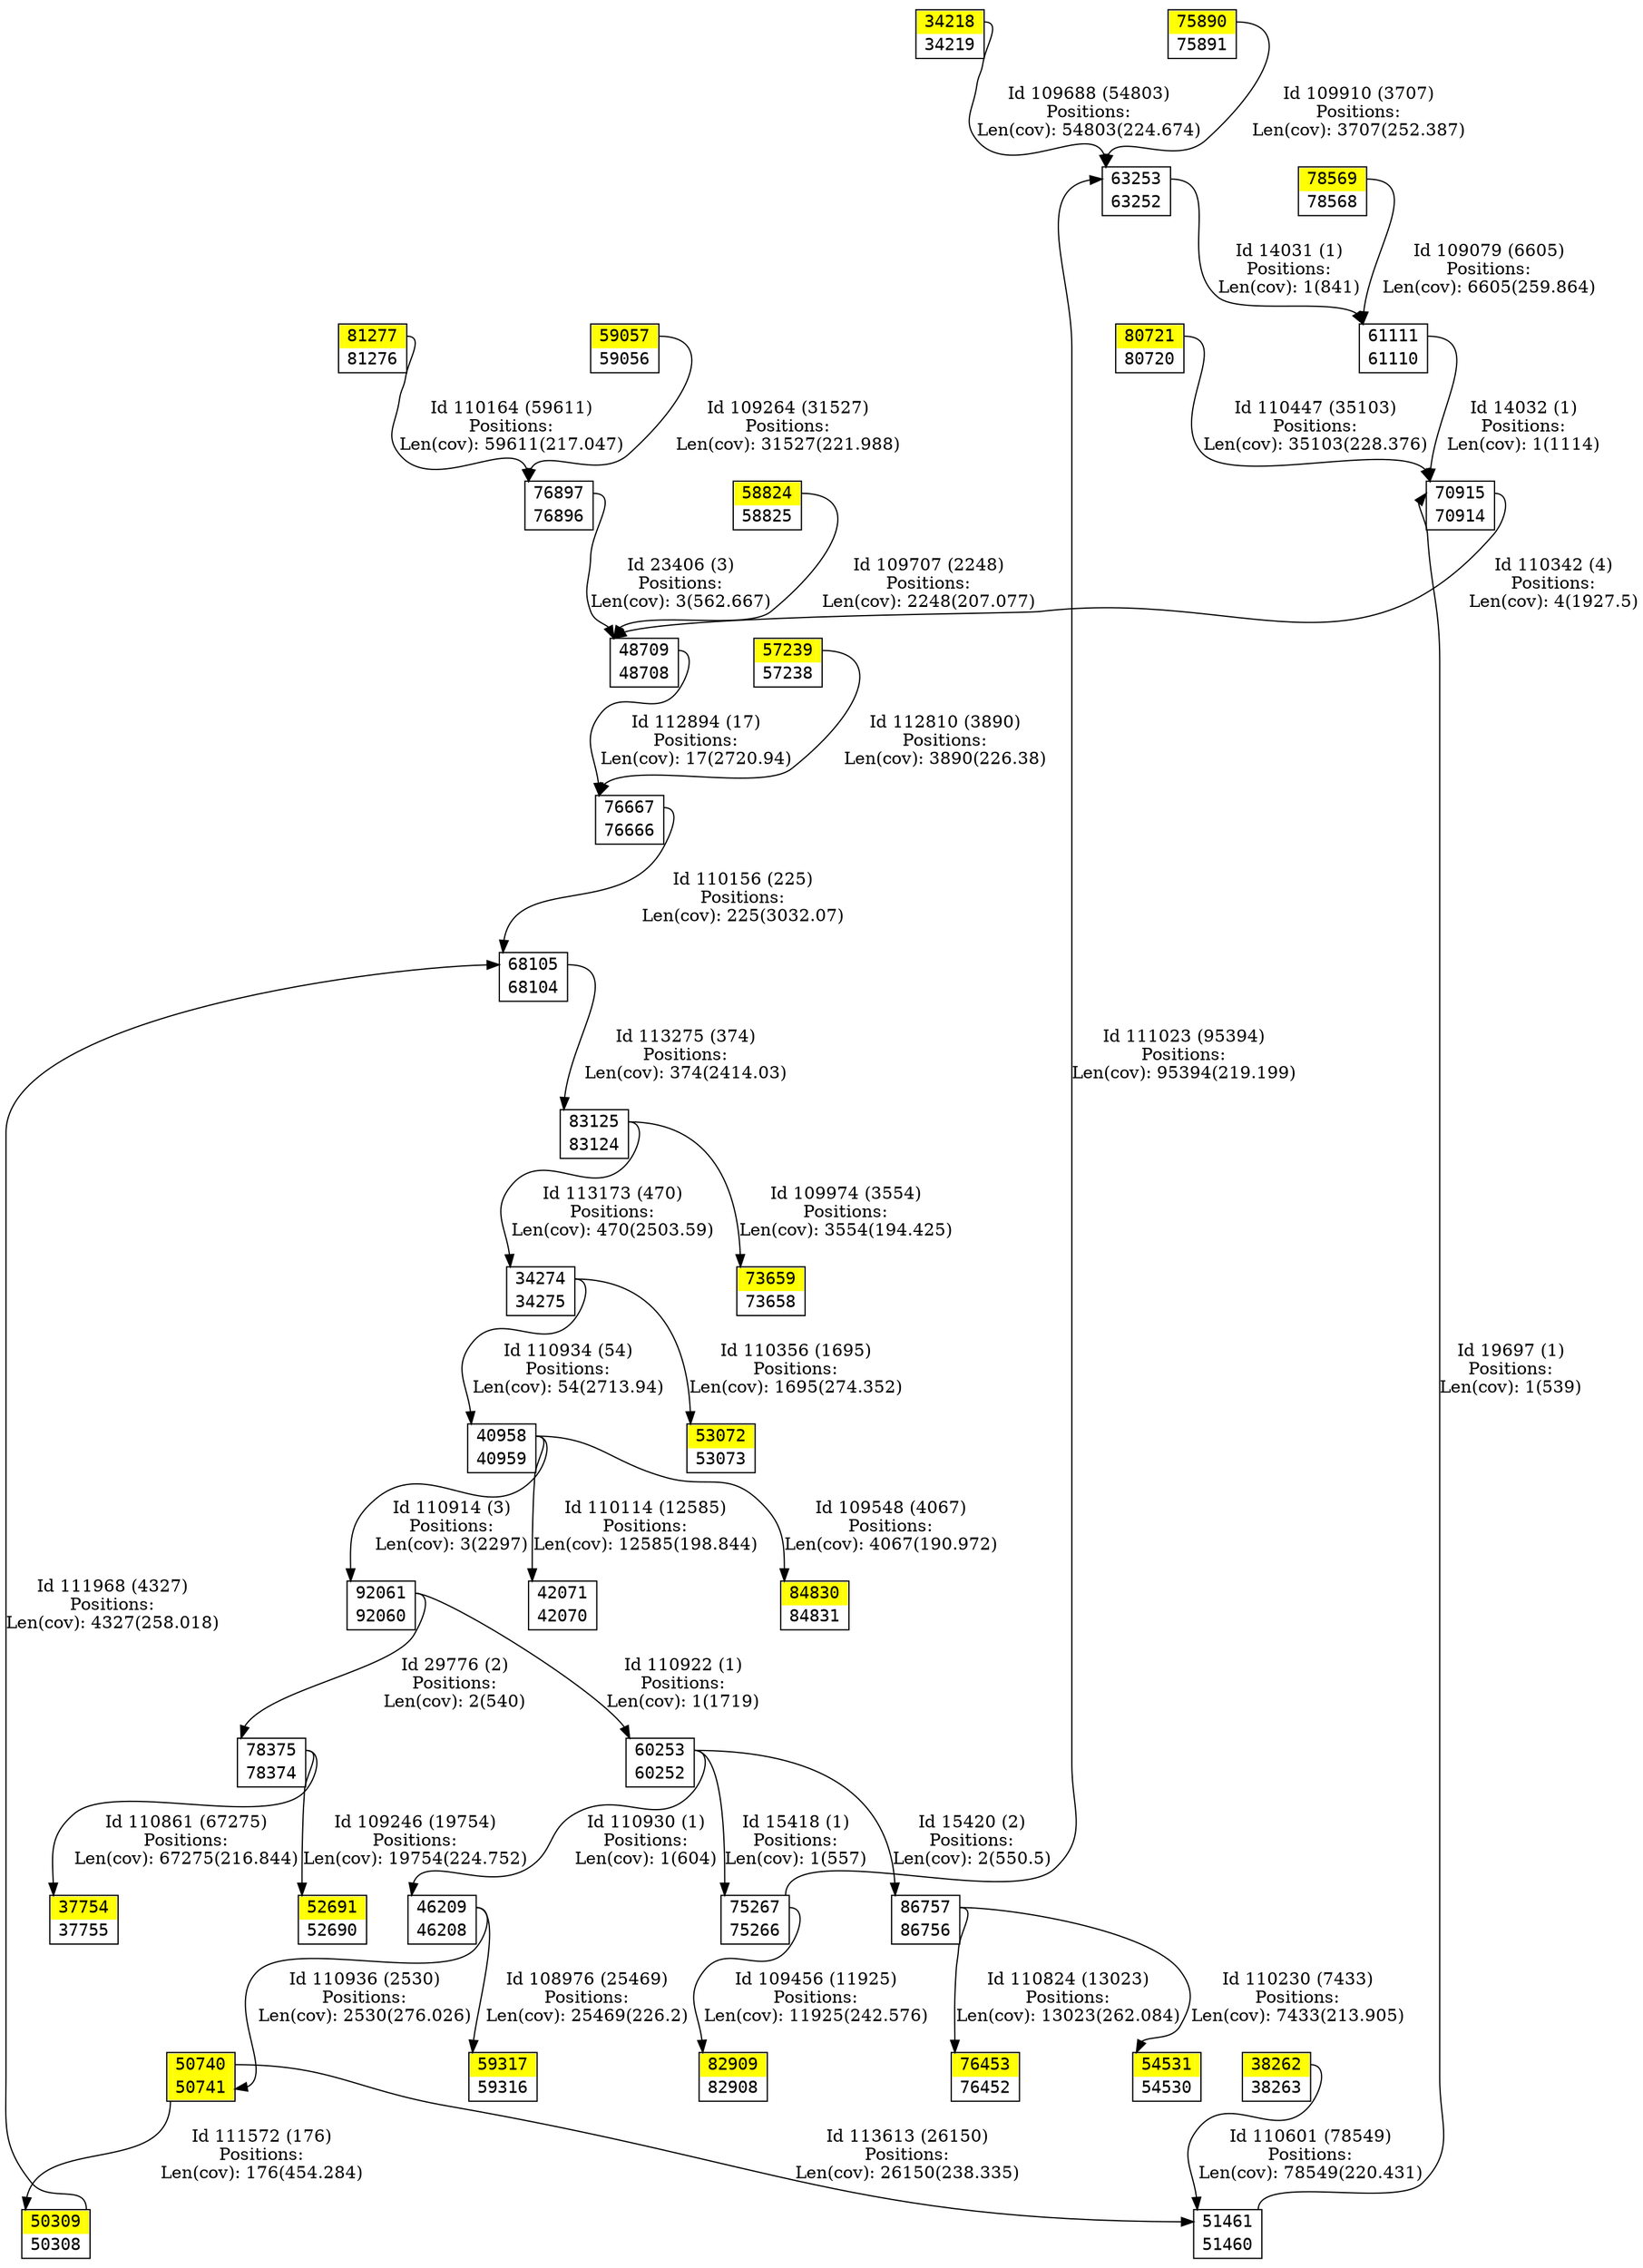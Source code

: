 digraph graph_picture {
node[fontname=<Courier> ,penwidth=<1.8> ,shape=<plaintext> ]
vertex_34218_34219[label=<<TABLE BORDER="1" CELLSPACING="0" >
<TR><TD BORDER="0" PORT = "port_34218_in" color="yellow" bgcolor="yellow" ></TD><TD BORDER="0" color="yellow" bgcolor="yellow" >34218</TD><TD BORDER="0" PORT = "port_34218_out" color="yellow" bgcolor="yellow" ></TD></TR>
<TR><TD BORDER="0" PORT = "port_34219_out" color="white" bgcolor="white" ></TD><TD BORDER="0" color="white" bgcolor="white" >34219</TD><TD BORDER="0" PORT = "port_34219_in" color="white" bgcolor="white" ></TD></TR>
</TABLE>> ,color=<black> ,URL=</vertex/34218.svg> ]
vertex_34274_34275[label=<<TABLE BORDER="1" CELLSPACING="0" >
<TR><TD BORDER="0" PORT = "port_34274_in" color="white" bgcolor="white" ></TD><TD BORDER="0" color="white" bgcolor="white" >34274</TD><TD BORDER="0" PORT = "port_34274_out" color="white" bgcolor="white" ></TD></TR>
<TR><TD BORDER="0" PORT = "port_34275_out" color="white" bgcolor="white" ></TD><TD BORDER="0" color="white" bgcolor="white" >34275</TD><TD BORDER="0" PORT = "port_34275_in" color="white" bgcolor="white" ></TD></TR>
</TABLE>> ,color=<black> ,URL=</vertex/34274.svg> ]
vertex_37754_37755[label=<<TABLE BORDER="1" CELLSPACING="0" >
<TR><TD BORDER="0" PORT = "port_37754_in" color="yellow" bgcolor="yellow" ></TD><TD BORDER="0" color="yellow" bgcolor="yellow" >37754</TD><TD BORDER="0" PORT = "port_37754_out" color="yellow" bgcolor="yellow" ></TD></TR>
<TR><TD BORDER="0" PORT = "port_37755_out" color="white" bgcolor="white" ></TD><TD BORDER="0" color="white" bgcolor="white" >37755</TD><TD BORDER="0" PORT = "port_37755_in" color="white" bgcolor="white" ></TD></TR>
</TABLE>> ,color=<black> ,URL=</vertex/37754.svg> ]
vertex_38262_38263[label=<<TABLE BORDER="1" CELLSPACING="0" >
<TR><TD BORDER="0" PORT = "port_38262_in" color="yellow" bgcolor="yellow" ></TD><TD BORDER="0" color="yellow" bgcolor="yellow" >38262</TD><TD BORDER="0" PORT = "port_38262_out" color="yellow" bgcolor="yellow" ></TD></TR>
<TR><TD BORDER="0" PORT = "port_38263_out" color="white" bgcolor="white" ></TD><TD BORDER="0" color="white" bgcolor="white" >38263</TD><TD BORDER="0" PORT = "port_38263_in" color="white" bgcolor="white" ></TD></TR>
</TABLE>> ,color=<black> ,URL=</vertex/38262.svg> ]
vertex_40958_40959[label=<<TABLE BORDER="1" CELLSPACING="0" >
<TR><TD BORDER="0" PORT = "port_40958_in" color="white" bgcolor="white" ></TD><TD BORDER="0" color="white" bgcolor="white" >40958</TD><TD BORDER="0" PORT = "port_40958_out" color="white" bgcolor="white" ></TD></TR>
<TR><TD BORDER="0" PORT = "port_40959_out" color="white" bgcolor="white" ></TD><TD BORDER="0" color="white" bgcolor="white" >40959</TD><TD BORDER="0" PORT = "port_40959_in" color="white" bgcolor="white" ></TD></TR>
</TABLE>> ,color=<black> ,URL=</vertex/40958.svg> ]
vertex_42070_42071[label=<<TABLE BORDER="1" CELLSPACING="0" >
<TR><TD BORDER="0" PORT = "port_42071_in" color="white" bgcolor="white" ></TD><TD BORDER="0" color="white" bgcolor="white" >42071</TD><TD BORDER="0" PORT = "port_42071_out" color="white" bgcolor="white" ></TD></TR>
<TR><TD BORDER="0" PORT = "port_42070_out" color="white" bgcolor="white" ></TD><TD BORDER="0" color="white" bgcolor="white" >42070</TD><TD BORDER="0" PORT = "port_42070_in" color="white" bgcolor="white" ></TD></TR>
</TABLE>> ,color=<black> ,URL=</vertex/42071.svg> ]
vertex_46208_46209[label=<<TABLE BORDER="1" CELLSPACING="0" >
<TR><TD BORDER="0" PORT = "port_46209_in" color="white" bgcolor="white" ></TD><TD BORDER="0" color="white" bgcolor="white" >46209</TD><TD BORDER="0" PORT = "port_46209_out" color="white" bgcolor="white" ></TD></TR>
<TR><TD BORDER="0" PORT = "port_46208_out" color="white" bgcolor="white" ></TD><TD BORDER="0" color="white" bgcolor="white" >46208</TD><TD BORDER="0" PORT = "port_46208_in" color="white" bgcolor="white" ></TD></TR>
</TABLE>> ,color=<black> ,URL=</vertex/46209.svg> ]
vertex_48708_48709[label=<<TABLE BORDER="1" CELLSPACING="0" >
<TR><TD BORDER="0" PORT = "port_48709_in" color="white" bgcolor="white" ></TD><TD BORDER="0" color="white" bgcolor="white" >48709</TD><TD BORDER="0" PORT = "port_48709_out" color="white" bgcolor="white" ></TD></TR>
<TR><TD BORDER="0" PORT = "port_48708_out" color="white" bgcolor="white" ></TD><TD BORDER="0" color="white" bgcolor="white" >48708</TD><TD BORDER="0" PORT = "port_48708_in" color="white" bgcolor="white" ></TD></TR>
</TABLE>> ,color=<black> ,URL=</vertex/48709.svg> ]
vertex_50308_50309[label=<<TABLE BORDER="1" CELLSPACING="0" >
<TR><TD BORDER="0" PORT = "port_50309_in" color="yellow" bgcolor="yellow" ></TD><TD BORDER="0" color="yellow" bgcolor="yellow" >50309</TD><TD BORDER="0" PORT = "port_50309_out" color="yellow" bgcolor="yellow" ></TD></TR>
<TR><TD BORDER="0" PORT = "port_50308_out" color="white" bgcolor="white" ></TD><TD BORDER="0" color="white" bgcolor="white" >50308</TD><TD BORDER="0" PORT = "port_50308_in" color="white" bgcolor="white" ></TD></TR>
</TABLE>> ,color=<black> ,URL=</vertex/50309.svg> ]
vertex_50740_50741[label=<<TABLE BORDER="1" CELLSPACING="0" >
<TR><TD BORDER="0" PORT = "port_50740_in" color="yellow" bgcolor="yellow" ></TD><TD BORDER="0" color="yellow" bgcolor="yellow" >50740</TD><TD BORDER="0" PORT = "port_50740_out" color="yellow" bgcolor="yellow" ></TD></TR>
<TR><TD BORDER="0" PORT = "port_50741_out" color="yellow" bgcolor="yellow" ></TD><TD BORDER="0" color="yellow" bgcolor="yellow" >50741</TD><TD BORDER="0" PORT = "port_50741_in" color="yellow" bgcolor="yellow" ></TD></TR>
</TABLE>> ,color=<black> ,URL=</vertex/50740.svg> ]
vertex_51460_51461[label=<<TABLE BORDER="1" CELLSPACING="0" >
<TR><TD BORDER="0" PORT = "port_51461_in" color="white" bgcolor="white" ></TD><TD BORDER="0" color="white" bgcolor="white" >51461</TD><TD BORDER="0" PORT = "port_51461_out" color="white" bgcolor="white" ></TD></TR>
<TR><TD BORDER="0" PORT = "port_51460_out" color="white" bgcolor="white" ></TD><TD BORDER="0" color="white" bgcolor="white" >51460</TD><TD BORDER="0" PORT = "port_51460_in" color="white" bgcolor="white" ></TD></TR>
</TABLE>> ,color=<black> ,URL=</vertex/51461.svg> ]
vertex_52690_52691[label=<<TABLE BORDER="1" CELLSPACING="0" >
<TR><TD BORDER="0" PORT = "port_52691_in" color="yellow" bgcolor="yellow" ></TD><TD BORDER="0" color="yellow" bgcolor="yellow" >52691</TD><TD BORDER="0" PORT = "port_52691_out" color="yellow" bgcolor="yellow" ></TD></TR>
<TR><TD BORDER="0" PORT = "port_52690_out" color="white" bgcolor="white" ></TD><TD BORDER="0" color="white" bgcolor="white" >52690</TD><TD BORDER="0" PORT = "port_52690_in" color="white" bgcolor="white" ></TD></TR>
</TABLE>> ,color=<black> ,URL=</vertex/52691.svg> ]
vertex_53072_53073[label=<<TABLE BORDER="1" CELLSPACING="0" >
<TR><TD BORDER="0" PORT = "port_53072_in" color="yellow" bgcolor="yellow" ></TD><TD BORDER="0" color="yellow" bgcolor="yellow" >53072</TD><TD BORDER="0" PORT = "port_53072_out" color="yellow" bgcolor="yellow" ></TD></TR>
<TR><TD BORDER="0" PORT = "port_53073_out" color="white" bgcolor="white" ></TD><TD BORDER="0" color="white" bgcolor="white" >53073</TD><TD BORDER="0" PORT = "port_53073_in" color="white" bgcolor="white" ></TD></TR>
</TABLE>> ,color=<black> ,URL=</vertex/53072.svg> ]
vertex_54530_54531[label=<<TABLE BORDER="1" CELLSPACING="0" >
<TR><TD BORDER="0" PORT = "port_54531_in" color="yellow" bgcolor="yellow" ></TD><TD BORDER="0" color="yellow" bgcolor="yellow" >54531</TD><TD BORDER="0" PORT = "port_54531_out" color="yellow" bgcolor="yellow" ></TD></TR>
<TR><TD BORDER="0" PORT = "port_54530_out" color="white" bgcolor="white" ></TD><TD BORDER="0" color="white" bgcolor="white" >54530</TD><TD BORDER="0" PORT = "port_54530_in" color="white" bgcolor="white" ></TD></TR>
</TABLE>> ,color=<black> ,URL=</vertex/54531.svg> ]
vertex_57238_57239[label=<<TABLE BORDER="1" CELLSPACING="0" >
<TR><TD BORDER="0" PORT = "port_57239_in" color="yellow" bgcolor="yellow" ></TD><TD BORDER="0" color="yellow" bgcolor="yellow" >57239</TD><TD BORDER="0" PORT = "port_57239_out" color="yellow" bgcolor="yellow" ></TD></TR>
<TR><TD BORDER="0" PORT = "port_57238_out" color="white" bgcolor="white" ></TD><TD BORDER="0" color="white" bgcolor="white" >57238</TD><TD BORDER="0" PORT = "port_57238_in" color="white" bgcolor="white" ></TD></TR>
</TABLE>> ,color=<black> ,URL=</vertex/57239.svg> ]
vertex_58824_58825[label=<<TABLE BORDER="1" CELLSPACING="0" >
<TR><TD BORDER="0" PORT = "port_58824_in" color="yellow" bgcolor="yellow" ></TD><TD BORDER="0" color="yellow" bgcolor="yellow" >58824</TD><TD BORDER="0" PORT = "port_58824_out" color="yellow" bgcolor="yellow" ></TD></TR>
<TR><TD BORDER="0" PORT = "port_58825_out" color="white" bgcolor="white" ></TD><TD BORDER="0" color="white" bgcolor="white" >58825</TD><TD BORDER="0" PORT = "port_58825_in" color="white" bgcolor="white" ></TD></TR>
</TABLE>> ,color=<black> ,URL=</vertex/58824.svg> ]
vertex_59056_59057[label=<<TABLE BORDER="1" CELLSPACING="0" >
<TR><TD BORDER="0" PORT = "port_59057_in" color="yellow" bgcolor="yellow" ></TD><TD BORDER="0" color="yellow" bgcolor="yellow" >59057</TD><TD BORDER="0" PORT = "port_59057_out" color="yellow" bgcolor="yellow" ></TD></TR>
<TR><TD BORDER="0" PORT = "port_59056_out" color="white" bgcolor="white" ></TD><TD BORDER="0" color="white" bgcolor="white" >59056</TD><TD BORDER="0" PORT = "port_59056_in" color="white" bgcolor="white" ></TD></TR>
</TABLE>> ,color=<black> ,URL=</vertex/59057.svg> ]
vertex_59316_59317[label=<<TABLE BORDER="1" CELLSPACING="0" >
<TR><TD BORDER="0" PORT = "port_59317_in" color="yellow" bgcolor="yellow" ></TD><TD BORDER="0" color="yellow" bgcolor="yellow" >59317</TD><TD BORDER="0" PORT = "port_59317_out" color="yellow" bgcolor="yellow" ></TD></TR>
<TR><TD BORDER="0" PORT = "port_59316_out" color="white" bgcolor="white" ></TD><TD BORDER="0" color="white" bgcolor="white" >59316</TD><TD BORDER="0" PORT = "port_59316_in" color="white" bgcolor="white" ></TD></TR>
</TABLE>> ,color=<black> ,URL=</vertex/59317.svg> ]
vertex_60252_60253[label=<<TABLE BORDER="1" CELLSPACING="0" >
<TR><TD BORDER="0" PORT = "port_60253_in" color="white" bgcolor="white" ></TD><TD BORDER="0" color="white" bgcolor="white" >60253</TD><TD BORDER="0" PORT = "port_60253_out" color="white" bgcolor="white" ></TD></TR>
<TR><TD BORDER="0" PORT = "port_60252_out" color="white" bgcolor="white" ></TD><TD BORDER="0" color="white" bgcolor="white" >60252</TD><TD BORDER="0" PORT = "port_60252_in" color="white" bgcolor="white" ></TD></TR>
</TABLE>> ,color=<black> ,URL=</vertex/60253.svg> ]
vertex_61110_61111[label=<<TABLE BORDER="1" CELLSPACING="0" >
<TR><TD BORDER="0" PORT = "port_61111_in" color="white" bgcolor="white" ></TD><TD BORDER="0" color="white" bgcolor="white" >61111</TD><TD BORDER="0" PORT = "port_61111_out" color="white" bgcolor="white" ></TD></TR>
<TR><TD BORDER="0" PORT = "port_61110_out" color="white" bgcolor="white" ></TD><TD BORDER="0" color="white" bgcolor="white" >61110</TD><TD BORDER="0" PORT = "port_61110_in" color="white" bgcolor="white" ></TD></TR>
</TABLE>> ,color=<black> ,URL=</vertex/61111.svg> ]
vertex_63252_63253[label=<<TABLE BORDER="1" CELLSPACING="0" >
<TR><TD BORDER="0" PORT = "port_63253_in" color="white" bgcolor="white" ></TD><TD BORDER="0" color="white" bgcolor="white" >63253</TD><TD BORDER="0" PORT = "port_63253_out" color="white" bgcolor="white" ></TD></TR>
<TR><TD BORDER="0" PORT = "port_63252_out" color="white" bgcolor="white" ></TD><TD BORDER="0" color="white" bgcolor="white" >63252</TD><TD BORDER="0" PORT = "port_63252_in" color="white" bgcolor="white" ></TD></TR>
</TABLE>> ,color=<black> ,URL=</vertex/63253.svg> ]
vertex_68104_68105[label=<<TABLE BORDER="1" CELLSPACING="0" >
<TR><TD BORDER="0" PORT = "port_68105_in" color="white" bgcolor="white" ></TD><TD BORDER="0" color="white" bgcolor="white" >68105</TD><TD BORDER="0" PORT = "port_68105_out" color="white" bgcolor="white" ></TD></TR>
<TR><TD BORDER="0" PORT = "port_68104_out" color="white" bgcolor="white" ></TD><TD BORDER="0" color="white" bgcolor="white" >68104</TD><TD BORDER="0" PORT = "port_68104_in" color="white" bgcolor="white" ></TD></TR>
</TABLE>> ,color=<black> ,URL=</vertex/68105.svg> ]
vertex_70914_70915[label=<<TABLE BORDER="1" CELLSPACING="0" >
<TR><TD BORDER="0" PORT = "port_70915_in" color="white" bgcolor="white" ></TD><TD BORDER="0" color="white" bgcolor="white" >70915</TD><TD BORDER="0" PORT = "port_70915_out" color="white" bgcolor="white" ></TD></TR>
<TR><TD BORDER="0" PORT = "port_70914_out" color="white" bgcolor="white" ></TD><TD BORDER="0" color="white" bgcolor="white" >70914</TD><TD BORDER="0" PORT = "port_70914_in" color="white" bgcolor="white" ></TD></TR>
</TABLE>> ,color=<black> ,URL=</vertex/70915.svg> ]
vertex_73658_73659[label=<<TABLE BORDER="1" CELLSPACING="0" >
<TR><TD BORDER="0" PORT = "port_73659_in" color="yellow" bgcolor="yellow" ></TD><TD BORDER="0" color="yellow" bgcolor="yellow" >73659</TD><TD BORDER="0" PORT = "port_73659_out" color="yellow" bgcolor="yellow" ></TD></TR>
<TR><TD BORDER="0" PORT = "port_73658_out" color="white" bgcolor="white" ></TD><TD BORDER="0" color="white" bgcolor="white" >73658</TD><TD BORDER="0" PORT = "port_73658_in" color="white" bgcolor="white" ></TD></TR>
</TABLE>> ,color=<black> ,URL=</vertex/73659.svg> ]
vertex_75266_75267[label=<<TABLE BORDER="1" CELLSPACING="0" >
<TR><TD BORDER="0" PORT = "port_75267_in" color="white" bgcolor="white" ></TD><TD BORDER="0" color="white" bgcolor="white" >75267</TD><TD BORDER="0" PORT = "port_75267_out" color="white" bgcolor="white" ></TD></TR>
<TR><TD BORDER="0" PORT = "port_75266_out" color="white" bgcolor="white" ></TD><TD BORDER="0" color="white" bgcolor="white" >75266</TD><TD BORDER="0" PORT = "port_75266_in" color="white" bgcolor="white" ></TD></TR>
</TABLE>> ,color=<black> ,URL=</vertex/75267.svg> ]
vertex_75890_75891[label=<<TABLE BORDER="1" CELLSPACING="0" >
<TR><TD BORDER="0" PORT = "port_75890_in" color="yellow" bgcolor="yellow" ></TD><TD BORDER="0" color="yellow" bgcolor="yellow" >75890</TD><TD BORDER="0" PORT = "port_75890_out" color="yellow" bgcolor="yellow" ></TD></TR>
<TR><TD BORDER="0" PORT = "port_75891_out" color="white" bgcolor="white" ></TD><TD BORDER="0" color="white" bgcolor="white" >75891</TD><TD BORDER="0" PORT = "port_75891_in" color="white" bgcolor="white" ></TD></TR>
</TABLE>> ,color=<black> ,URL=</vertex/75890.svg> ]
vertex_76452_76453[label=<<TABLE BORDER="1" CELLSPACING="0" >
<TR><TD BORDER="0" PORT = "port_76453_in" color="yellow" bgcolor="yellow" ></TD><TD BORDER="0" color="yellow" bgcolor="yellow" >76453</TD><TD BORDER="0" PORT = "port_76453_out" color="yellow" bgcolor="yellow" ></TD></TR>
<TR><TD BORDER="0" PORT = "port_76452_out" color="white" bgcolor="white" ></TD><TD BORDER="0" color="white" bgcolor="white" >76452</TD><TD BORDER="0" PORT = "port_76452_in" color="white" bgcolor="white" ></TD></TR>
</TABLE>> ,color=<black> ,URL=</vertex/76453.svg> ]
vertex_76666_76667[label=<<TABLE BORDER="1" CELLSPACING="0" >
<TR><TD BORDER="0" PORT = "port_76667_in" color="white" bgcolor="white" ></TD><TD BORDER="0" color="white" bgcolor="white" >76667</TD><TD BORDER="0" PORT = "port_76667_out" color="white" bgcolor="white" ></TD></TR>
<TR><TD BORDER="0" PORT = "port_76666_out" color="white" bgcolor="white" ></TD><TD BORDER="0" color="white" bgcolor="white" >76666</TD><TD BORDER="0" PORT = "port_76666_in" color="white" bgcolor="white" ></TD></TR>
</TABLE>> ,color=<black> ,URL=</vertex/76667.svg> ]
vertex_76896_76897[label=<<TABLE BORDER="1" CELLSPACING="0" >
<TR><TD BORDER="0" PORT = "port_76897_in" color="white" bgcolor="white" ></TD><TD BORDER="0" color="white" bgcolor="white" >76897</TD><TD BORDER="0" PORT = "port_76897_out" color="white" bgcolor="white" ></TD></TR>
<TR><TD BORDER="0" PORT = "port_76896_out" color="white" bgcolor="white" ></TD><TD BORDER="0" color="white" bgcolor="white" >76896</TD><TD BORDER="0" PORT = "port_76896_in" color="white" bgcolor="white" ></TD></TR>
</TABLE>> ,color=<black> ,URL=</vertex/76897.svg> ]
vertex_78374_78375[label=<<TABLE BORDER="1" CELLSPACING="0" >
<TR><TD BORDER="0" PORT = "port_78375_in" color="white" bgcolor="white" ></TD><TD BORDER="0" color="white" bgcolor="white" >78375</TD><TD BORDER="0" PORT = "port_78375_out" color="white" bgcolor="white" ></TD></TR>
<TR><TD BORDER="0" PORT = "port_78374_out" color="white" bgcolor="white" ></TD><TD BORDER="0" color="white" bgcolor="white" >78374</TD><TD BORDER="0" PORT = "port_78374_in" color="white" bgcolor="white" ></TD></TR>
</TABLE>> ,color=<black> ,URL=</vertex/78375.svg> ]
vertex_78568_78569[label=<<TABLE BORDER="1" CELLSPACING="0" >
<TR><TD BORDER="0" PORT = "port_78569_in" color="yellow" bgcolor="yellow" ></TD><TD BORDER="0" color="yellow" bgcolor="yellow" >78569</TD><TD BORDER="0" PORT = "port_78569_out" color="yellow" bgcolor="yellow" ></TD></TR>
<TR><TD BORDER="0" PORT = "port_78568_out" color="white" bgcolor="white" ></TD><TD BORDER="0" color="white" bgcolor="white" >78568</TD><TD BORDER="0" PORT = "port_78568_in" color="white" bgcolor="white" ></TD></TR>
</TABLE>> ,color=<black> ,URL=</vertex/78569.svg> ]
vertex_80720_80721[label=<<TABLE BORDER="1" CELLSPACING="0" >
<TR><TD BORDER="0" PORT = "port_80721_in" color="yellow" bgcolor="yellow" ></TD><TD BORDER="0" color="yellow" bgcolor="yellow" >80721</TD><TD BORDER="0" PORT = "port_80721_out" color="yellow" bgcolor="yellow" ></TD></TR>
<TR><TD BORDER="0" PORT = "port_80720_out" color="white" bgcolor="white" ></TD><TD BORDER="0" color="white" bgcolor="white" >80720</TD><TD BORDER="0" PORT = "port_80720_in" color="white" bgcolor="white" ></TD></TR>
</TABLE>> ,color=<black> ,URL=</vertex/80721.svg> ]
vertex_81276_81277[label=<<TABLE BORDER="1" CELLSPACING="0" >
<TR><TD BORDER="0" PORT = "port_81277_in" color="yellow" bgcolor="yellow" ></TD><TD BORDER="0" color="yellow" bgcolor="yellow" >81277</TD><TD BORDER="0" PORT = "port_81277_out" color="yellow" bgcolor="yellow" ></TD></TR>
<TR><TD BORDER="0" PORT = "port_81276_out" color="white" bgcolor="white" ></TD><TD BORDER="0" color="white" bgcolor="white" >81276</TD><TD BORDER="0" PORT = "port_81276_in" color="white" bgcolor="white" ></TD></TR>
</TABLE>> ,color=<black> ,URL=</vertex/81277.svg> ]
vertex_82908_82909[label=<<TABLE BORDER="1" CELLSPACING="0" >
<TR><TD BORDER="0" PORT = "port_82909_in" color="yellow" bgcolor="yellow" ></TD><TD BORDER="0" color="yellow" bgcolor="yellow" >82909</TD><TD BORDER="0" PORT = "port_82909_out" color="yellow" bgcolor="yellow" ></TD></TR>
<TR><TD BORDER="0" PORT = "port_82908_out" color="white" bgcolor="white" ></TD><TD BORDER="0" color="white" bgcolor="white" >82908</TD><TD BORDER="0" PORT = "port_82908_in" color="white" bgcolor="white" ></TD></TR>
</TABLE>> ,color=<black> ,URL=</vertex/82909.svg> ]
vertex_83124_83125[label=<<TABLE BORDER="1" CELLSPACING="0" >
<TR><TD BORDER="0" PORT = "port_83125_in" color="white" bgcolor="white" ></TD><TD BORDER="0" color="white" bgcolor="white" >83125</TD><TD BORDER="0" PORT = "port_83125_out" color="white" bgcolor="white" ></TD></TR>
<TR><TD BORDER="0" PORT = "port_83124_out" color="white" bgcolor="white" ></TD><TD BORDER="0" color="white" bgcolor="white" >83124</TD><TD BORDER="0" PORT = "port_83124_in" color="white" bgcolor="white" ></TD></TR>
</TABLE>> ,color=<black> ,URL=</vertex/83125.svg> ]
vertex_84830_84831[label=<<TABLE BORDER="1" CELLSPACING="0" >
<TR><TD BORDER="0" PORT = "port_84830_in" color="yellow" bgcolor="yellow" ></TD><TD BORDER="0" color="yellow" bgcolor="yellow" >84830</TD><TD BORDER="0" PORT = "port_84830_out" color="yellow" bgcolor="yellow" ></TD></TR>
<TR><TD BORDER="0" PORT = "port_84831_out" color="white" bgcolor="white" ></TD><TD BORDER="0" color="white" bgcolor="white" >84831</TD><TD BORDER="0" PORT = "port_84831_in" color="white" bgcolor="white" ></TD></TR>
</TABLE>> ,color=<black> ,URL=</vertex/84830.svg> ]
vertex_86756_86757[label=<<TABLE BORDER="1" CELLSPACING="0" >
<TR><TD BORDER="0" PORT = "port_86757_in" color="white" bgcolor="white" ></TD><TD BORDER="0" color="white" bgcolor="white" >86757</TD><TD BORDER="0" PORT = "port_86757_out" color="white" bgcolor="white" ></TD></TR>
<TR><TD BORDER="0" PORT = "port_86756_out" color="white" bgcolor="white" ></TD><TD BORDER="0" color="white" bgcolor="white" >86756</TD><TD BORDER="0" PORT = "port_86756_in" color="white" bgcolor="white" ></TD></TR>
</TABLE>> ,color=<black> ,URL=</vertex/86757.svg> ]
vertex_92060_92061[label=<<TABLE BORDER="1" CELLSPACING="0" >
<TR><TD BORDER="0" PORT = "port_92061_in" color="white" bgcolor="white" ></TD><TD BORDER="0" color="white" bgcolor="white" >92061</TD><TD BORDER="0" PORT = "port_92061_out" color="white" bgcolor="white" ></TD></TR>
<TR><TD BORDER="0" PORT = "port_92060_out" color="white" bgcolor="white" ></TD><TD BORDER="0" color="white" bgcolor="white" >92060</TD><TD BORDER="0" PORT = "port_92060_in" color="white" bgcolor="white" ></TD></TR>
</TABLE>> ,color=<black> ,URL=</vertex/92061.svg> ]
vertex_63252_63253:port_63253_out->vertex_61110_61111:port_61111_in[label="Id 14031 (1)\nPositions:\nLen(cov): 1(841)" ,color=<black> ]
vertex_61110_61111:port_61111_out->vertex_70914_70915:port_70915_in[label="Id 14032 (1)\nPositions:\nLen(cov): 1(1114)" ,color=<black> ]
vertex_60252_60253:port_60253_out->vertex_75266_75267:port_75267_in[label="Id 15418 (1)\nPositions:\nLen(cov): 1(557)" ,color=<black> ]
vertex_60252_60253:port_60253_out->vertex_86756_86757:port_86757_in[label="Id 15420 (2)\nPositions:\nLen(cov): 2(550.5)" ,color=<black> ]
vertex_51460_51461:port_51461_out->vertex_70914_70915:port_70915_in[label="Id 19697 (1)\nPositions:\nLen(cov): 1(539)" ,color=<black> ]
vertex_76896_76897:port_76897_out->vertex_48708_48709:port_48709_in[label="Id 23406 (3)\nPositions:\nLen(cov): 3(562.667)" ,color=<black> ]
vertex_92060_92061:port_92061_out->vertex_78374_78375:port_78375_in[label="Id 29776 (2)\nPositions:\nLen(cov): 2(540)" ,color=<black> ]
vertex_46208_46209:port_46209_out->vertex_59316_59317:port_59317_in[label="Id 108976 (25469)\nPositions:\nLen(cov): 25469(226.2)" ,color=<black> ]
vertex_78568_78569:port_78569_out->vertex_61110_61111:port_61111_in[label="Id 109079 (6605)\nPositions:\nLen(cov): 6605(259.864)" ,color=<black> ]
vertex_78374_78375:port_78375_out->vertex_52690_52691:port_52691_in[label="Id 109246 (19754)\nPositions:\nLen(cov): 19754(224.752)" ,color=<black> ]
vertex_59056_59057:port_59057_out->vertex_76896_76897:port_76897_in[label="Id 109264 (31527)\nPositions:\nLen(cov): 31527(221.988)" ,color=<black> ]
vertex_75266_75267:port_75267_out->vertex_82908_82909:port_82909_in[label="Id 109456 (11925)\nPositions:\nLen(cov): 11925(242.576)" ,color=<black> ]
vertex_40958_40959:port_40958_out->vertex_84830_84831:port_84830_in[label="Id 109548 (4067)\nPositions:\nLen(cov): 4067(190.972)" ,color=<black> ]
vertex_34218_34219:port_34218_out->vertex_63252_63253:port_63253_in[label="Id 109688 (54803)\nPositions:\nLen(cov): 54803(224.674)" ,color=<black> ]
vertex_58824_58825:port_58824_out->vertex_48708_48709:port_48709_in[label="Id 109707 (2248)\nPositions:\nLen(cov): 2248(207.077)" ,color=<black> ]
vertex_75890_75891:port_75890_out->vertex_63252_63253:port_63253_in[label="Id 109910 (3707)\nPositions:\nLen(cov): 3707(252.387)" ,color=<black> ]
vertex_83124_83125:port_83125_out->vertex_73658_73659:port_73659_in[label="Id 109974 (3554)\nPositions:\nLen(cov): 3554(194.425)" ,color=<black> ]
vertex_40958_40959:port_40958_out->vertex_42070_42071:port_42071_in[label="Id 110114 (12585)\nPositions:\nLen(cov): 12585(198.844)" ,color=<black> ]
vertex_76666_76667:port_76667_out->vertex_68104_68105:port_68105_in[label="Id 110156 (225)\nPositions:\nLen(cov): 225(3032.07)" ,color=<black> ]
vertex_81276_81277:port_81277_out->vertex_76896_76897:port_76897_in[label="Id 110164 (59611)\nPositions:\nLen(cov): 59611(217.047)" ,color=<black> ]
vertex_86756_86757:port_86757_out->vertex_54530_54531:port_54531_in[label="Id 110230 (7433)\nPositions:\nLen(cov): 7433(213.905)" ,color=<black> ]
vertex_70914_70915:port_70915_out->vertex_48708_48709:port_48709_in[label="Id 110342 (4)\nPositions:\nLen(cov): 4(1927.5)" ,color=<black> ]
vertex_34274_34275:port_34274_out->vertex_53072_53073:port_53072_in[label="Id 110356 (1695)\nPositions:\nLen(cov): 1695(274.352)" ,color=<black> ]
vertex_80720_80721:port_80721_out->vertex_70914_70915:port_70915_in[label="Id 110447 (35103)\nPositions:\nLen(cov): 35103(228.376)" ,color=<black> ]
vertex_38262_38263:port_38262_out->vertex_51460_51461:port_51461_in[label="Id 110601 (78549)\nPositions:\nLen(cov): 78549(220.431)" ,color=<black> ]
vertex_86756_86757:port_86757_out->vertex_76452_76453:port_76453_in[label="Id 110824 (13023)\nPositions:\nLen(cov): 13023(262.084)" ,color=<black> ]
vertex_78374_78375:port_78375_out->vertex_37754_37755:port_37754_in[label="Id 110861 (67275)\nPositions:\nLen(cov): 67275(216.844)" ,color=<black> ]
vertex_40958_40959:port_40958_out->vertex_92060_92061:port_92061_in[label="Id 110914 (3)\nPositions:\nLen(cov): 3(2297)" ,color=<black> ]
vertex_92060_92061:port_92061_out->vertex_60252_60253:port_60253_in[label="Id 110922 (1)\nPositions:\nLen(cov): 1(1719)" ,color=<black> ]
vertex_60252_60253:port_60253_out->vertex_46208_46209:port_46209_in[label="Id 110930 (1)\nPositions:\nLen(cov): 1(604)" ,color=<black> ]
vertex_34274_34275:port_34274_out->vertex_40958_40959:port_40958_in[label="Id 110934 (54)\nPositions:\nLen(cov): 54(2713.94)" ,color=<black> ]
vertex_46208_46209:port_46209_out->vertex_50740_50741:port_50741_in[label="Id 110936 (2530)\nPositions:\nLen(cov): 2530(276.026)" ,color=<black> ]
vertex_75266_75267:port_75267_out->vertex_63252_63253:port_63253_in[label="Id 111023 (95394)\nPositions:\nLen(cov): 95394(219.199)" ,color=<black> ]
vertex_50740_50741:port_50741_out->vertex_50308_50309:port_50309_in[label="Id 111572 (176)\nPositions:\nLen(cov): 176(454.284)" ,color=<black> ]
vertex_50308_50309:port_50309_out->vertex_68104_68105:port_68105_in[label="Id 111968 (4327)\nPositions:\nLen(cov): 4327(258.018)" ,color=<black> ]
vertex_57238_57239:port_57239_out->vertex_76666_76667:port_76667_in[label="Id 112810 (3890)\nPositions:\nLen(cov): 3890(226.38)" ,color=<black> ]
vertex_48708_48709:port_48709_out->vertex_76666_76667:port_76667_in[label="Id 112894 (17)\nPositions:\nLen(cov): 17(2720.94)" ,color=<black> ]
vertex_83124_83125:port_83125_out->vertex_34274_34275:port_34274_in[label="Id 113173 (470)\nPositions:\nLen(cov): 470(2503.59)" ,color=<black> ]
vertex_68104_68105:port_68105_out->vertex_83124_83125:port_83125_in[label="Id 113275 (374)\nPositions:\nLen(cov): 374(2414.03)" ,color=<black> ]
vertex_50740_50741:port_50740_out->vertex_51460_51461:port_51461_in[label="Id 113613 (26150)\nPositions:\nLen(cov): 26150(238.335)" ,color=<black> ]
}
